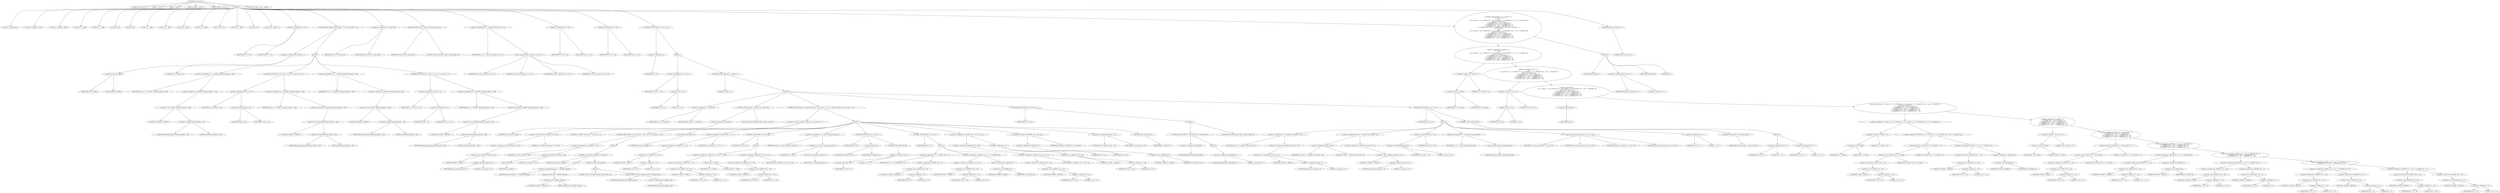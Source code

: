 digraph cache_insert {  
"1000116" [label = "(METHOD,cache_insert)" ]
"1000117" [label = "(PARAM,const char *a1)" ]
"1000118" [label = "(PARAM,__int64 a2)" ]
"1000119" [label = "(PARAM,__int64 a3)" ]
"1000120" [label = "(PARAM,unsigned __int64 a4)" ]
"1000121" [label = "(PARAM,unsigned __int16 a5)" ]
"1000122" [label = "(BLOCK,,)" ]
"1000123" [label = "(LOCAL,v7: unsigned int)" ]
"1000124" [label = "(LOCAL,v10: unsigned __int64)" ]
"1000125" [label = "(LOCAL,v11: unsigned __int64)" ]
"1000126" [label = "(LOCAL,v12: __int64)" ]
"1000127" [label = "(LOCAL,v13: __int64)" ]
"1000128" [label = "(LOCAL,v14: int)" ]
"1000129" [label = "(LOCAL,v15: int)" ]
"1000130" [label = "(LOCAL,v16: __int64)" ]
"1000131" [label = "(LOCAL,v17: __int64)" ]
"1000132" [label = "(LOCAL,v18: __int64)" ]
"1000133" [label = "(LOCAL,v19: __int64)" ]
"1000134" [label = "(LOCAL,v20: char *)" ]
"1000135" [label = "(LOCAL,v21: __int64)" ]
"1000136" [label = "(LOCAL,v23: int)" ]
"1000137" [label = "(LOCAL,v24: __int64 [ 2 ])" ]
"1000138" [label = "(<operator>.assignment,v7 = a5)" ]
"1000139" [label = "(IDENTIFIER,v7,v7 = a5)" ]
"1000140" [label = "(IDENTIFIER,a5,v7 = a5)" ]
"1000141" [label = "(CONTROL_STRUCTURE,if ( (a5 & 0x980) != 0 ),if ( (a5 & 0x980) != 0 ))" ]
"1000142" [label = "(<operator>.notEquals,(a5 & 0x980) != 0)" ]
"1000143" [label = "(<operator>.and,a5 & 0x980)" ]
"1000144" [label = "(IDENTIFIER,a5,a5 & 0x980)" ]
"1000145" [label = "(LITERAL,0x980,a5 & 0x980)" ]
"1000146" [label = "(LITERAL,0,(a5 & 0x980) != 0)" ]
"1000147" [label = "(BLOCK,,)" ]
"1000148" [label = "(<operator>.assignment,v10 = *(_QWORD *)(dnsmasq_daemon + 456))" ]
"1000149" [label = "(IDENTIFIER,v10,v10 = *(_QWORD *)(dnsmasq_daemon + 456))" ]
"1000150" [label = "(<operator>.indirection,*(_QWORD *)(dnsmasq_daemon + 456))" ]
"1000151" [label = "(<operator>.cast,(_QWORD *)(dnsmasq_daemon + 456))" ]
"1000152" [label = "(UNKNOWN,_QWORD *,_QWORD *)" ]
"1000153" [label = "(<operator>.addition,dnsmasq_daemon + 456)" ]
"1000154" [label = "(IDENTIFIER,dnsmasq_daemon,dnsmasq_daemon + 456)" ]
"1000155" [label = "(LITERAL,456,dnsmasq_daemon + 456)" ]
"1000156" [label = "(CONTROL_STRUCTURE,if ( v10 && a4 > v10 ),if ( v10 && a4 > v10 ))" ]
"1000157" [label = "(<operator>.logicalAnd,v10 && a4 > v10)" ]
"1000158" [label = "(IDENTIFIER,v10,v10 && a4 > v10)" ]
"1000159" [label = "(<operator>.greaterThan,a4 > v10)" ]
"1000160" [label = "(IDENTIFIER,a4,a4 > v10)" ]
"1000161" [label = "(IDENTIFIER,v10,a4 > v10)" ]
"1000162" [label = "(<operator>.assignment,a4 = *(_QWORD *)(dnsmasq_daemon + 456))" ]
"1000163" [label = "(IDENTIFIER,a4,a4 = *(_QWORD *)(dnsmasq_daemon + 456))" ]
"1000164" [label = "(<operator>.indirection,*(_QWORD *)(dnsmasq_daemon + 456))" ]
"1000165" [label = "(<operator>.cast,(_QWORD *)(dnsmasq_daemon + 456))" ]
"1000166" [label = "(UNKNOWN,_QWORD *,_QWORD *)" ]
"1000167" [label = "(<operator>.addition,dnsmasq_daemon + 456)" ]
"1000168" [label = "(IDENTIFIER,dnsmasq_daemon,dnsmasq_daemon + 456)" ]
"1000169" [label = "(LITERAL,456,dnsmasq_daemon + 456)" ]
"1000170" [label = "(<operator>.assignment,v11 = *(_QWORD *)(dnsmasq_daemon + 448))" ]
"1000171" [label = "(IDENTIFIER,v11,v11 = *(_QWORD *)(dnsmasq_daemon + 448))" ]
"1000172" [label = "(<operator>.indirection,*(_QWORD *)(dnsmasq_daemon + 448))" ]
"1000173" [label = "(<operator>.cast,(_QWORD *)(dnsmasq_daemon + 448))" ]
"1000174" [label = "(UNKNOWN,_QWORD *,_QWORD *)" ]
"1000175" [label = "(<operator>.addition,dnsmasq_daemon + 448)" ]
"1000176" [label = "(IDENTIFIER,dnsmasq_daemon,dnsmasq_daemon + 448)" ]
"1000177" [label = "(LITERAL,448,dnsmasq_daemon + 448)" ]
"1000178" [label = "(CONTROL_STRUCTURE,if ( v11 && a4 < v11 ),if ( v11 && a4 < v11 ))" ]
"1000179" [label = "(<operator>.logicalAnd,v11 && a4 < v11)" ]
"1000180" [label = "(IDENTIFIER,v11,v11 && a4 < v11)" ]
"1000181" [label = "(<operator>.lessThan,a4 < v11)" ]
"1000182" [label = "(IDENTIFIER,a4,a4 < v11)" ]
"1000183" [label = "(IDENTIFIER,v11,a4 < v11)" ]
"1000184" [label = "(<operator>.assignment,a4 = *(_QWORD *)(dnsmasq_daemon + 448))" ]
"1000185" [label = "(IDENTIFIER,a4,a4 = *(_QWORD *)(dnsmasq_daemon + 448))" ]
"1000186" [label = "(<operator>.indirection,*(_QWORD *)(dnsmasq_daemon + 448))" ]
"1000187" [label = "(<operator>.cast,(_QWORD *)(dnsmasq_daemon + 448))" ]
"1000188" [label = "(UNKNOWN,_QWORD *,_QWORD *)" ]
"1000189" [label = "(<operator>.addition,dnsmasq_daemon + 448)" ]
"1000190" [label = "(IDENTIFIER,dnsmasq_daemon,dnsmasq_daemon + 448)" ]
"1000191" [label = "(LITERAL,448,dnsmasq_daemon + 448)" ]
"1000192" [label = "(<operator>.assignment,v23 = insert_error)" ]
"1000193" [label = "(IDENTIFIER,v23,v23 = insert_error)" ]
"1000194" [label = "(IDENTIFIER,insert_error,v23 = insert_error)" ]
"1000195" [label = "(CONTROL_STRUCTURE,if ( insert_error ),if ( insert_error ))" ]
"1000196" [label = "(IDENTIFIER,insert_error,if ( insert_error ))" ]
"1000197" [label = "(CONTROL_STRUCTURE,goto LABEL_29;,goto LABEL_29;)" ]
"1000198" [label = "(<operator>.assignment,v12 = cache_scan_free(a1, a2, a3, v7))" ]
"1000199" [label = "(IDENTIFIER,v12,v12 = cache_scan_free(a1, a2, a3, v7))" ]
"1000200" [label = "(cache_scan_free,cache_scan_free(a1, a2, a3, v7))" ]
"1000201" [label = "(IDENTIFIER,a1,cache_scan_free(a1, a2, a3, v7))" ]
"1000202" [label = "(IDENTIFIER,a2,cache_scan_free(a1, a2, a3, v7))" ]
"1000203" [label = "(IDENTIFIER,a3,cache_scan_free(a1, a2, a3, v7))" ]
"1000204" [label = "(IDENTIFIER,v7,cache_scan_free(a1, a2, a3, v7))" ]
"1000205" [label = "(<operator>.assignment,v13 = v12)" ]
"1000206" [label = "(IDENTIFIER,v13,v13 = v12)" ]
"1000207" [label = "(IDENTIFIER,v12,v13 = v12)" ]
"1000208" [label = "(<operator>.assignment,v14 = v23)" ]
"1000209" [label = "(IDENTIFIER,v14,v14 = v23)" ]
"1000210" [label = "(IDENTIFIER,v23,v14 = v23)" ]
"1000211" [label = "(CONTROL_STRUCTURE,if ( !v12 ),if ( !v12 ))" ]
"1000212" [label = "(<operator>.logicalNot,!v12)" ]
"1000213" [label = "(IDENTIFIER,v12,!v12)" ]
"1000214" [label = "(BLOCK,,)" ]
"1000215" [label = "(<operator>.assignment,v15 = v7 & 4)" ]
"1000216" [label = "(IDENTIFIER,v15,v15 = v7 & 4)" ]
"1000217" [label = "(<operator>.and,v7 & 4)" ]
"1000218" [label = "(IDENTIFIER,v7,v7 & 4)" ]
"1000219" [label = "(LITERAL,4,v7 & 4)" ]
"1000220" [label = "(CONTROL_STRUCTURE,while ( 1 ),while ( 1 ))" ]
"1000221" [label = "(LITERAL,1,while ( 1 ))" ]
"1000222" [label = "(BLOCK,,)" ]
"1000223" [label = "(<operator>.assignment,v13 = cache_tail)" ]
"1000224" [label = "(IDENTIFIER,v13,v13 = cache_tail)" ]
"1000225" [label = "(IDENTIFIER,cache_tail,v13 = cache_tail)" ]
"1000226" [label = "(CONTROL_STRUCTURE,if ( !cache_tail ),if ( !cache_tail ))" ]
"1000227" [label = "(<operator>.logicalNot,!cache_tail)" ]
"1000228" [label = "(IDENTIFIER,cache_tail,!cache_tail)" ]
"1000229" [label = "(CONTROL_STRUCTURE,goto LABEL_28;,goto LABEL_28;)" ]
"1000230" [label = "(CONTROL_STRUCTURE,if ( (*(_WORD *)(cache_tail + 52) & 0xC) == 0 ),if ( (*(_WORD *)(cache_tail + 52) & 0xC) == 0 ))" ]
"1000231" [label = "(<operator>.equals,(*(_WORD *)(cache_tail + 52) & 0xC) == 0)" ]
"1000232" [label = "(<operator>.and,*(_WORD *)(cache_tail + 52) & 0xC)" ]
"1000233" [label = "(<operator>.indirection,*(_WORD *)(cache_tail + 52))" ]
"1000234" [label = "(<operator>.cast,(_WORD *)(cache_tail + 52))" ]
"1000235" [label = "(UNKNOWN,_WORD *,_WORD *)" ]
"1000236" [label = "(<operator>.addition,cache_tail + 52)" ]
"1000237" [label = "(IDENTIFIER,cache_tail,cache_tail + 52)" ]
"1000238" [label = "(LITERAL,52,cache_tail + 52)" ]
"1000239" [label = "(LITERAL,0xC,*(_WORD *)(cache_tail + 52) & 0xC)" ]
"1000240" [label = "(LITERAL,0,(*(_WORD *)(cache_tail + 52) & 0xC) == 0)" ]
"1000241" [label = "(BLOCK,,)" ]
"1000242" [label = "(CONTROL_STRUCTURE,if ( a1 && strlen(a1) > 0x31 ),if ( a1 && strlen(a1) > 0x31 ))" ]
"1000243" [label = "(<operator>.logicalAnd,a1 && strlen(a1) > 0x31)" ]
"1000244" [label = "(IDENTIFIER,a1,a1 && strlen(a1) > 0x31)" ]
"1000245" [label = "(<operator>.greaterThan,strlen(a1) > 0x31)" ]
"1000246" [label = "(strlen,strlen(a1))" ]
"1000247" [label = "(IDENTIFIER,a1,strlen(a1))" ]
"1000248" [label = "(LITERAL,0x31,strlen(a1) > 0x31)" ]
"1000249" [label = "(BLOCK,,)" ]
"1000250" [label = "(CONTROL_STRUCTURE,if ( big_free ),if ( big_free ))" ]
"1000251" [label = "(IDENTIFIER,big_free,if ( big_free ))" ]
"1000252" [label = "(BLOCK,,)" ]
"1000253" [label = "(<operator>.assignment,big_free = *(_QWORD *)big_free)" ]
"1000254" [label = "(IDENTIFIER,big_free,big_free = *(_QWORD *)big_free)" ]
"1000255" [label = "(<operator>.indirection,*(_QWORD *)big_free)" ]
"1000256" [label = "(<operator>.cast,(_QWORD *)big_free)" ]
"1000257" [label = "(UNKNOWN,_QWORD *,_QWORD *)" ]
"1000258" [label = "(IDENTIFIER,big_free,(_QWORD *)big_free)" ]
"1000259" [label = "(CONTROL_STRUCTURE,else,else)" ]
"1000260" [label = "(BLOCK,,)" ]
"1000261" [label = "(CONTROL_STRUCTURE,goto LABEL_28;,goto LABEL_28;)" ]
"1000262" [label = "(CONTROL_STRUCTURE,if ( bignames_left ),if ( bignames_left ))" ]
"1000263" [label = "(IDENTIFIER,bignames_left,if ( bignames_left ))" ]
"1000264" [label = "(<operator>.preDecrement,--bignames_left)" ]
"1000265" [label = "(IDENTIFIER,bignames_left,--bignames_left)" ]
"1000266" [label = "(cache_unlink,cache_unlink(v13))" ]
"1000267" [label = "(IDENTIFIER,v13,cache_unlink(v13))" ]
"1000268" [label = "(<operator>.assignment,*(_WORD *)(v13 + 52) = v7)" ]
"1000269" [label = "(<operator>.indirection,*(_WORD *)(v13 + 52))" ]
"1000270" [label = "(<operator>.cast,(_WORD *)(v13 + 52))" ]
"1000271" [label = "(UNKNOWN,_WORD *,_WORD *)" ]
"1000272" [label = "(<operator>.addition,v13 + 52)" ]
"1000273" [label = "(IDENTIFIER,v13,v13 + 52)" ]
"1000274" [label = "(LITERAL,52,v13 + 52)" ]
"1000275" [label = "(IDENTIFIER,v7,*(_WORD *)(v13 + 52) = v7)" ]
"1000276" [label = "(CONTROL_STRUCTURE,if ( v19 ),if ( v19 ))" ]
"1000277" [label = "(IDENTIFIER,v19,if ( v19 ))" ]
"1000278" [label = "(BLOCK,,)" ]
"1000279" [label = "(<operator>.assignment,*(_WORD *)(v13 + 52) = v7 | 0x200)" ]
"1000280" [label = "(<operator>.indirection,*(_WORD *)(v13 + 52))" ]
"1000281" [label = "(<operator>.cast,(_WORD *)(v13 + 52))" ]
"1000282" [label = "(UNKNOWN,_WORD *,_WORD *)" ]
"1000283" [label = "(<operator>.addition,v13 + 52)" ]
"1000284" [label = "(IDENTIFIER,v13,v13 + 52)" ]
"1000285" [label = "(LITERAL,52,v13 + 52)" ]
"1000286" [label = "(<operator>.or,v7 | 0x200)" ]
"1000287" [label = "(IDENTIFIER,v7,v7 | 0x200)" ]
"1000288" [label = "(LITERAL,0x200,v7 | 0x200)" ]
"1000289" [label = "(<operator>.assignment,*(_QWORD *)(v13 + 56) = v19)" ]
"1000290" [label = "(<operator>.indirection,*(_QWORD *)(v13 + 56))" ]
"1000291" [label = "(<operator>.cast,(_QWORD *)(v13 + 56))" ]
"1000292" [label = "(UNKNOWN,_QWORD *,_QWORD *)" ]
"1000293" [label = "(<operator>.addition,v13 + 56)" ]
"1000294" [label = "(IDENTIFIER,v13,v13 + 56)" ]
"1000295" [label = "(LITERAL,56,v13 + 56)" ]
"1000296" [label = "(IDENTIFIER,v19,*(_QWORD *)(v13 + 56) = v19)" ]
"1000297" [label = "(<operator>.assignment,v20 = (char *)cache_get_name(v13))" ]
"1000298" [label = "(IDENTIFIER,v20,v20 = (char *)cache_get_name(v13))" ]
"1000299" [label = "(<operator>.cast,(char *)cache_get_name(v13))" ]
"1000300" [label = "(UNKNOWN,char *,char *)" ]
"1000301" [label = "(cache_get_name,cache_get_name(v13))" ]
"1000302" [label = "(IDENTIFIER,v13,cache_get_name(v13))" ]
"1000303" [label = "(CONTROL_STRUCTURE,if ( a1 ),if ( a1 ))" ]
"1000304" [label = "(IDENTIFIER,a1,if ( a1 ))" ]
"1000305" [label = "(strcpy,strcpy(v20, a1))" ]
"1000306" [label = "(IDENTIFIER,v20,strcpy(v20, a1))" ]
"1000307" [label = "(IDENTIFIER,a1,strcpy(v20, a1))" ]
"1000308" [label = "(CONTROL_STRUCTURE,else,else)" ]
"1000309" [label = "(<operator>.assignment,*v20 = 0)" ]
"1000310" [label = "(<operator>.indirection,*v20)" ]
"1000311" [label = "(IDENTIFIER,v20,*v20 = 0)" ]
"1000312" [label = "(LITERAL,0,*v20 = 0)" ]
"1000313" [label = "(CONTROL_STRUCTURE,if ( a2 ),if ( a2 ))" ]
"1000314" [label = "(IDENTIFIER,a2,if ( a2 ))" ]
"1000315" [label = "(BLOCK,,)" ]
"1000316" [label = "(<operator>.assignment,v21 = *(_QWORD *)(a2 + 8))" ]
"1000317" [label = "(IDENTIFIER,v21,v21 = *(_QWORD *)(a2 + 8))" ]
"1000318" [label = "(<operator>.indirection,*(_QWORD *)(a2 + 8))" ]
"1000319" [label = "(<operator>.cast,(_QWORD *)(a2 + 8))" ]
"1000320" [label = "(UNKNOWN,_QWORD *,_QWORD *)" ]
"1000321" [label = "(<operator>.addition,a2 + 8)" ]
"1000322" [label = "(IDENTIFIER,a2,a2 + 8)" ]
"1000323" [label = "(LITERAL,8,a2 + 8)" ]
"1000324" [label = "(<operator>.assignment,*(_QWORD *)(v13 + 24) = *(_QWORD *)a2)" ]
"1000325" [label = "(<operator>.indirection,*(_QWORD *)(v13 + 24))" ]
"1000326" [label = "(<operator>.cast,(_QWORD *)(v13 + 24))" ]
"1000327" [label = "(UNKNOWN,_QWORD *,_QWORD *)" ]
"1000328" [label = "(<operator>.addition,v13 + 24)" ]
"1000329" [label = "(IDENTIFIER,v13,v13 + 24)" ]
"1000330" [label = "(LITERAL,24,v13 + 24)" ]
"1000331" [label = "(<operator>.indirection,*(_QWORD *)a2)" ]
"1000332" [label = "(<operator>.cast,(_QWORD *)a2)" ]
"1000333" [label = "(UNKNOWN,_QWORD *,_QWORD *)" ]
"1000334" [label = "(IDENTIFIER,a2,(_QWORD *)a2)" ]
"1000335" [label = "(<operator>.assignment,*(_QWORD *)(v13 + 32) = v21)" ]
"1000336" [label = "(<operator>.indirection,*(_QWORD *)(v13 + 32))" ]
"1000337" [label = "(<operator>.cast,(_QWORD *)(v13 + 32))" ]
"1000338" [label = "(UNKNOWN,_QWORD *,_QWORD *)" ]
"1000339" [label = "(<operator>.addition,v13 + 32)" ]
"1000340" [label = "(IDENTIFIER,v13,v13 + 32)" ]
"1000341" [label = "(LITERAL,32,v13 + 32)" ]
"1000342" [label = "(IDENTIFIER,v21,*(_QWORD *)(v13 + 32) = v21)" ]
"1000343" [label = "(<operator>.assignment,*(_QWORD *)(v13 + 40) = a4 + a3)" ]
"1000344" [label = "(<operator>.indirection,*(_QWORD *)(v13 + 40))" ]
"1000345" [label = "(<operator>.cast,(_QWORD *)(v13 + 40))" ]
"1000346" [label = "(UNKNOWN,_QWORD *,_QWORD *)" ]
"1000347" [label = "(<operator>.addition,v13 + 40)" ]
"1000348" [label = "(IDENTIFIER,v13,v13 + 40)" ]
"1000349" [label = "(LITERAL,40,v13 + 40)" ]
"1000350" [label = "(<operator>.addition,a4 + a3)" ]
"1000351" [label = "(IDENTIFIER,a4,a4 + a3)" ]
"1000352" [label = "(IDENTIFIER,a3,a4 + a3)" ]
"1000353" [label = "(<operator>.assignment,*(_QWORD *)v13 = new_chain)" ]
"1000354" [label = "(<operator>.indirection,*(_QWORD *)v13)" ]
"1000355" [label = "(<operator>.cast,(_QWORD *)v13)" ]
"1000356" [label = "(UNKNOWN,_QWORD *,_QWORD *)" ]
"1000357" [label = "(IDENTIFIER,v13,(_QWORD *)v13)" ]
"1000358" [label = "(IDENTIFIER,new_chain,*(_QWORD *)v13 = new_chain)" ]
"1000359" [label = "(<operator>.assignment,new_chain = v13)" ]
"1000360" [label = "(IDENTIFIER,new_chain,new_chain = v13)" ]
"1000361" [label = "(IDENTIFIER,v13,new_chain = v13)" ]
"1000362" [label = "(RETURN,return v13;,return v13;)" ]
"1000363" [label = "(IDENTIFIER,v13,return v13;)" ]
"1000364" [label = "(CONTROL_STRUCTURE,if ( v14 ),if ( v14 ))" ]
"1000365" [label = "(IDENTIFIER,v14,if ( v14 ))" ]
"1000366" [label = "(BLOCK,,)" ]
"1000367" [label = "(CONTROL_STRUCTURE,if ( !warned_9838 ),if ( !warned_9838 ))" ]
"1000368" [label = "(<operator>.logicalNot,!warned_9838)" ]
"1000369" [label = "(IDENTIFIER,warned_9838,!warned_9838)" ]
"1000370" [label = "(BLOCK,,)" ]
"1000371" [label = "(<operator>.assignment,warned_9838 = 1)" ]
"1000372" [label = "(IDENTIFIER,warned_9838,warned_9838 = 1)" ]
"1000373" [label = "(LITERAL,1,warned_9838 = 1)" ]
"1000374" [label = "(CONTROL_STRUCTURE,goto LABEL_28;,goto LABEL_28;)" ]
"1000375" [label = "(CONTROL_STRUCTURE,if ( v15 ),if ( v15 ))" ]
"1000376" [label = "(IDENTIFIER,v15,if ( v15 ))" ]
"1000377" [label = "(BLOCK,,)" ]
"1000378" [label = "(<operator>.assignment,v16 = *(_QWORD *)(cache_tail + 32))" ]
"1000379" [label = "(IDENTIFIER,v16,v16 = *(_QWORD *)(cache_tail + 32))" ]
"1000380" [label = "(<operator>.indirection,*(_QWORD *)(cache_tail + 32))" ]
"1000381" [label = "(<operator>.cast,(_QWORD *)(cache_tail + 32))" ]
"1000382" [label = "(UNKNOWN,_QWORD *,_QWORD *)" ]
"1000383" [label = "(<operator>.addition,cache_tail + 32)" ]
"1000384" [label = "(IDENTIFIER,cache_tail,cache_tail + 32)" ]
"1000385" [label = "(LITERAL,32,cache_tail + 32)" ]
"1000386" [label = "(<operator>.assignment,v24[0] = *(_QWORD *)(cache_tail + 24))" ]
"1000387" [label = "(<operator>.indirectIndexAccess,v24[0])" ]
"1000388" [label = "(IDENTIFIER,v24,v24[0] = *(_QWORD *)(cache_tail + 24))" ]
"1000389" [label = "(LITERAL,0,v24[0] = *(_QWORD *)(cache_tail + 24))" ]
"1000390" [label = "(<operator>.indirection,*(_QWORD *)(cache_tail + 24))" ]
"1000391" [label = "(<operator>.cast,(_QWORD *)(cache_tail + 24))" ]
"1000392" [label = "(UNKNOWN,_QWORD *,_QWORD *)" ]
"1000393" [label = "(<operator>.addition,cache_tail + 24)" ]
"1000394" [label = "(IDENTIFIER,cache_tail,cache_tail + 24)" ]
"1000395" [label = "(LITERAL,24,cache_tail + 24)" ]
"1000396" [label = "(<operator>.assignment,v24[1] = v16)" ]
"1000397" [label = "(<operator>.indirectIndexAccess,v24[1])" ]
"1000398" [label = "(IDENTIFIER,v24,v24[1] = v16)" ]
"1000399" [label = "(LITERAL,1,v24[1] = v16)" ]
"1000400" [label = "(IDENTIFIER,v16,v24[1] = v16)" ]
"1000401" [label = "(<operator>.assignment,v17 = cache_get_name(cache_tail))" ]
"1000402" [label = "(IDENTIFIER,v17,v17 = cache_get_name(cache_tail))" ]
"1000403" [label = "(cache_get_name,cache_get_name(cache_tail))" ]
"1000404" [label = "(IDENTIFIER,cache_tail,cache_get_name(cache_tail))" ]
"1000405" [label = "(cache_scan_free,cache_scan_free(v17, v24, a3, v18))" ]
"1000406" [label = "(IDENTIFIER,v17,cache_scan_free(v17, v24, a3, v18))" ]
"1000407" [label = "(IDENTIFIER,v24,cache_scan_free(v17, v24, a3, v18))" ]
"1000408" [label = "(IDENTIFIER,a3,cache_scan_free(v17, v24, a3, v18))" ]
"1000409" [label = "(IDENTIFIER,v18,cache_scan_free(v17, v24, a3, v18))" ]
"1000410" [label = "(<operator>.assignment,v14 = 1)" ]
"1000411" [label = "(IDENTIFIER,v14,v14 = 1)" ]
"1000412" [label = "(LITERAL,1,v14 = 1)" ]
"1000413" [label = "(<operator>.preIncrement,++cache_live_freed)" ]
"1000414" [label = "(IDENTIFIER,cache_live_freed,++cache_live_freed)" ]
"1000415" [label = "(CONTROL_STRUCTURE,else,else)" ]
"1000416" [label = "(BLOCK,,)" ]
"1000417" [label = "(<operator>.assignment,v14 = 0)" ]
"1000418" [label = "(IDENTIFIER,v14,v14 = 0)" ]
"1000419" [label = "(LITERAL,0,v14 = 0)" ]
"1000420" [label = "(<operator>.assignment,v15 = 1)" ]
"1000421" [label = "(IDENTIFIER,v15,v15 = 1)" ]
"1000422" [label = "(LITERAL,1,v15 = 1)" ]
"1000423" [label = "(CONTROL_STRUCTURE,if ( (v7 & 0x180) == 0\n    || (v7 & 8) == 0\n    || !a2\n    || ((v7 & 0x80) == 0 || (*(_WORD *)(v12 + 52) & 0x80) == 0 || *(_DWORD *)(v12 + 24) != *(_DWORD *)a2)\n    && ((v7 & 0x100) == 0\n     || (*(_WORD *)(v12 + 52) & 0x100) == 0\n     || *(_DWORD *)(v12 + 24) != *(_DWORD *)a2\n     || *(_DWORD *)(v12 + 28) != *(_DWORD *)(a2 + 4)\n     || *(_DWORD *)(v12 + 32) != *(_DWORD *)(a2 + 8)\n     || *(_DWORD *)(v12 + 36) != *(_DWORD *)(a2 + 12)) ),if ( (v7 & 0x180) == 0\n    || (v7 & 8) == 0\n    || !a2\n    || ((v7 & 0x80) == 0 || (*(_WORD *)(v12 + 52) & 0x80) == 0 || *(_DWORD *)(v12 + 24) != *(_DWORD *)a2)\n    && ((v7 & 0x100) == 0\n     || (*(_WORD *)(v12 + 52) & 0x100) == 0\n     || *(_DWORD *)(v12 + 24) != *(_DWORD *)a2\n     || *(_DWORD *)(v12 + 28) != *(_DWORD *)(a2 + 4)\n     || *(_DWORD *)(v12 + 32) != *(_DWORD *)(a2 + 8)\n     || *(_DWORD *)(v12 + 36) != *(_DWORD *)(a2 + 12)) ))" ]
"1000424" [label = "(<operator>.logicalOr,(v7 & 0x180) == 0\n    || (v7 & 8) == 0\n    || !a2\n    || ((v7 & 0x80) == 0 || (*(_WORD *)(v12 + 52) & 0x80) == 0 || *(_DWORD *)(v12 + 24) != *(_DWORD *)a2)\n    && ((v7 & 0x100) == 0\n     || (*(_WORD *)(v12 + 52) & 0x100) == 0\n     || *(_DWORD *)(v12 + 24) != *(_DWORD *)a2\n     || *(_DWORD *)(v12 + 28) != *(_DWORD *)(a2 + 4)\n     || *(_DWORD *)(v12 + 32) != *(_DWORD *)(a2 + 8)\n     || *(_DWORD *)(v12 + 36) != *(_DWORD *)(a2 + 12)))" ]
"1000425" [label = "(<operator>.equals,(v7 & 0x180) == 0)" ]
"1000426" [label = "(<operator>.and,v7 & 0x180)" ]
"1000427" [label = "(IDENTIFIER,v7,v7 & 0x180)" ]
"1000428" [label = "(LITERAL,0x180,v7 & 0x180)" ]
"1000429" [label = "(LITERAL,0,(v7 & 0x180) == 0)" ]
"1000430" [label = "(<operator>.logicalOr,(v7 & 8) == 0\n    || !a2\n    || ((v7 & 0x80) == 0 || (*(_WORD *)(v12 + 52) & 0x80) == 0 || *(_DWORD *)(v12 + 24) != *(_DWORD *)a2)\n    && ((v7 & 0x100) == 0\n     || (*(_WORD *)(v12 + 52) & 0x100) == 0\n     || *(_DWORD *)(v12 + 24) != *(_DWORD *)a2\n     || *(_DWORD *)(v12 + 28) != *(_DWORD *)(a2 + 4)\n     || *(_DWORD *)(v12 + 32) != *(_DWORD *)(a2 + 8)\n     || *(_DWORD *)(v12 + 36) != *(_DWORD *)(a2 + 12)))" ]
"1000431" [label = "(<operator>.equals,(v7 & 8) == 0)" ]
"1000432" [label = "(<operator>.and,v7 & 8)" ]
"1000433" [label = "(IDENTIFIER,v7,v7 & 8)" ]
"1000434" [label = "(LITERAL,8,v7 & 8)" ]
"1000435" [label = "(LITERAL,0,(v7 & 8) == 0)" ]
"1000436" [label = "(<operator>.logicalOr,!a2\n    || ((v7 & 0x80) == 0 || (*(_WORD *)(v12 + 52) & 0x80) == 0 || *(_DWORD *)(v12 + 24) != *(_DWORD *)a2)\n    && ((v7 & 0x100) == 0\n     || (*(_WORD *)(v12 + 52) & 0x100) == 0\n     || *(_DWORD *)(v12 + 24) != *(_DWORD *)a2\n     || *(_DWORD *)(v12 + 28) != *(_DWORD *)(a2 + 4)\n     || *(_DWORD *)(v12 + 32) != *(_DWORD *)(a2 + 8)\n     || *(_DWORD *)(v12 + 36) != *(_DWORD *)(a2 + 12)))" ]
"1000437" [label = "(<operator>.logicalNot,!a2)" ]
"1000438" [label = "(IDENTIFIER,a2,!a2)" ]
"1000439" [label = "(<operator>.logicalAnd,((v7 & 0x80) == 0 || (*(_WORD *)(v12 + 52) & 0x80) == 0 || *(_DWORD *)(v12 + 24) != *(_DWORD *)a2)\n    && ((v7 & 0x100) == 0\n     || (*(_WORD *)(v12 + 52) & 0x100) == 0\n     || *(_DWORD *)(v12 + 24) != *(_DWORD *)a2\n     || *(_DWORD *)(v12 + 28) != *(_DWORD *)(a2 + 4)\n     || *(_DWORD *)(v12 + 32) != *(_DWORD *)(a2 + 8)\n     || *(_DWORD *)(v12 + 36) != *(_DWORD *)(a2 + 12)))" ]
"1000440" [label = "(<operator>.logicalOr,(v7 & 0x80) == 0 || (*(_WORD *)(v12 + 52) & 0x80) == 0 || *(_DWORD *)(v12 + 24) != *(_DWORD *)a2)" ]
"1000441" [label = "(<operator>.equals,(v7 & 0x80) == 0)" ]
"1000442" [label = "(<operator>.and,v7 & 0x80)" ]
"1000443" [label = "(IDENTIFIER,v7,v7 & 0x80)" ]
"1000444" [label = "(LITERAL,0x80,v7 & 0x80)" ]
"1000445" [label = "(LITERAL,0,(v7 & 0x80) == 0)" ]
"1000446" [label = "(<operator>.logicalOr,(*(_WORD *)(v12 + 52) & 0x80) == 0 || *(_DWORD *)(v12 + 24) != *(_DWORD *)a2)" ]
"1000447" [label = "(<operator>.equals,(*(_WORD *)(v12 + 52) & 0x80) == 0)" ]
"1000448" [label = "(<operator>.and,*(_WORD *)(v12 + 52) & 0x80)" ]
"1000449" [label = "(<operator>.indirection,*(_WORD *)(v12 + 52))" ]
"1000450" [label = "(<operator>.cast,(_WORD *)(v12 + 52))" ]
"1000451" [label = "(UNKNOWN,_WORD *,_WORD *)" ]
"1000452" [label = "(<operator>.addition,v12 + 52)" ]
"1000453" [label = "(IDENTIFIER,v12,v12 + 52)" ]
"1000454" [label = "(LITERAL,52,v12 + 52)" ]
"1000455" [label = "(LITERAL,0x80,*(_WORD *)(v12 + 52) & 0x80)" ]
"1000456" [label = "(LITERAL,0,(*(_WORD *)(v12 + 52) & 0x80) == 0)" ]
"1000457" [label = "(<operator>.notEquals,*(_DWORD *)(v12 + 24) != *(_DWORD *)a2)" ]
"1000458" [label = "(<operator>.indirection,*(_DWORD *)(v12 + 24))" ]
"1000459" [label = "(<operator>.cast,(_DWORD *)(v12 + 24))" ]
"1000460" [label = "(UNKNOWN,_DWORD *,_DWORD *)" ]
"1000461" [label = "(<operator>.addition,v12 + 24)" ]
"1000462" [label = "(IDENTIFIER,v12,v12 + 24)" ]
"1000463" [label = "(LITERAL,24,v12 + 24)" ]
"1000464" [label = "(<operator>.indirection,*(_DWORD *)a2)" ]
"1000465" [label = "(<operator>.cast,(_DWORD *)a2)" ]
"1000466" [label = "(UNKNOWN,_DWORD *,_DWORD *)" ]
"1000467" [label = "(IDENTIFIER,a2,(_DWORD *)a2)" ]
"1000468" [label = "(<operator>.logicalOr,(v7 & 0x100) == 0\n     || (*(_WORD *)(v12 + 52) & 0x100) == 0\n     || *(_DWORD *)(v12 + 24) != *(_DWORD *)a2\n     || *(_DWORD *)(v12 + 28) != *(_DWORD *)(a2 + 4)\n     || *(_DWORD *)(v12 + 32) != *(_DWORD *)(a2 + 8)\n     || *(_DWORD *)(v12 + 36) != *(_DWORD *)(a2 + 12))" ]
"1000469" [label = "(<operator>.equals,(v7 & 0x100) == 0)" ]
"1000470" [label = "(<operator>.and,v7 & 0x100)" ]
"1000471" [label = "(IDENTIFIER,v7,v7 & 0x100)" ]
"1000472" [label = "(LITERAL,0x100,v7 & 0x100)" ]
"1000473" [label = "(LITERAL,0,(v7 & 0x100) == 0)" ]
"1000474" [label = "(<operator>.logicalOr,(*(_WORD *)(v12 + 52) & 0x100) == 0\n     || *(_DWORD *)(v12 + 24) != *(_DWORD *)a2\n     || *(_DWORD *)(v12 + 28) != *(_DWORD *)(a2 + 4)\n     || *(_DWORD *)(v12 + 32) != *(_DWORD *)(a2 + 8)\n     || *(_DWORD *)(v12 + 36) != *(_DWORD *)(a2 + 12))" ]
"1000475" [label = "(<operator>.equals,(*(_WORD *)(v12 + 52) & 0x100) == 0)" ]
"1000476" [label = "(<operator>.and,*(_WORD *)(v12 + 52) & 0x100)" ]
"1000477" [label = "(<operator>.indirection,*(_WORD *)(v12 + 52))" ]
"1000478" [label = "(<operator>.cast,(_WORD *)(v12 + 52))" ]
"1000479" [label = "(UNKNOWN,_WORD *,_WORD *)" ]
"1000480" [label = "(<operator>.addition,v12 + 52)" ]
"1000481" [label = "(IDENTIFIER,v12,v12 + 52)" ]
"1000482" [label = "(LITERAL,52,v12 + 52)" ]
"1000483" [label = "(LITERAL,0x100,*(_WORD *)(v12 + 52) & 0x100)" ]
"1000484" [label = "(LITERAL,0,(*(_WORD *)(v12 + 52) & 0x100) == 0)" ]
"1000485" [label = "(<operator>.logicalOr,*(_DWORD *)(v12 + 24) != *(_DWORD *)a2\n     || *(_DWORD *)(v12 + 28) != *(_DWORD *)(a2 + 4)\n     || *(_DWORD *)(v12 + 32) != *(_DWORD *)(a2 + 8)\n     || *(_DWORD *)(v12 + 36) != *(_DWORD *)(a2 + 12))" ]
"1000486" [label = "(<operator>.notEquals,*(_DWORD *)(v12 + 24) != *(_DWORD *)a2)" ]
"1000487" [label = "(<operator>.indirection,*(_DWORD *)(v12 + 24))" ]
"1000488" [label = "(<operator>.cast,(_DWORD *)(v12 + 24))" ]
"1000489" [label = "(UNKNOWN,_DWORD *,_DWORD *)" ]
"1000490" [label = "(<operator>.addition,v12 + 24)" ]
"1000491" [label = "(IDENTIFIER,v12,v12 + 24)" ]
"1000492" [label = "(LITERAL,24,v12 + 24)" ]
"1000493" [label = "(<operator>.indirection,*(_DWORD *)a2)" ]
"1000494" [label = "(<operator>.cast,(_DWORD *)a2)" ]
"1000495" [label = "(UNKNOWN,_DWORD *,_DWORD *)" ]
"1000496" [label = "(IDENTIFIER,a2,(_DWORD *)a2)" ]
"1000497" [label = "(<operator>.logicalOr,*(_DWORD *)(v12 + 28) != *(_DWORD *)(a2 + 4)\n     || *(_DWORD *)(v12 + 32) != *(_DWORD *)(a2 + 8)\n     || *(_DWORD *)(v12 + 36) != *(_DWORD *)(a2 + 12))" ]
"1000498" [label = "(<operator>.notEquals,*(_DWORD *)(v12 + 28) != *(_DWORD *)(a2 + 4))" ]
"1000499" [label = "(<operator>.indirection,*(_DWORD *)(v12 + 28))" ]
"1000500" [label = "(<operator>.cast,(_DWORD *)(v12 + 28))" ]
"1000501" [label = "(UNKNOWN,_DWORD *,_DWORD *)" ]
"1000502" [label = "(<operator>.addition,v12 + 28)" ]
"1000503" [label = "(IDENTIFIER,v12,v12 + 28)" ]
"1000504" [label = "(LITERAL,28,v12 + 28)" ]
"1000505" [label = "(<operator>.indirection,*(_DWORD *)(a2 + 4))" ]
"1000506" [label = "(<operator>.cast,(_DWORD *)(a2 + 4))" ]
"1000507" [label = "(UNKNOWN,_DWORD *,_DWORD *)" ]
"1000508" [label = "(<operator>.addition,a2 + 4)" ]
"1000509" [label = "(IDENTIFIER,a2,a2 + 4)" ]
"1000510" [label = "(LITERAL,4,a2 + 4)" ]
"1000511" [label = "(<operator>.logicalOr,*(_DWORD *)(v12 + 32) != *(_DWORD *)(a2 + 8)\n     || *(_DWORD *)(v12 + 36) != *(_DWORD *)(a2 + 12))" ]
"1000512" [label = "(<operator>.notEquals,*(_DWORD *)(v12 + 32) != *(_DWORD *)(a2 + 8))" ]
"1000513" [label = "(<operator>.indirection,*(_DWORD *)(v12 + 32))" ]
"1000514" [label = "(<operator>.cast,(_DWORD *)(v12 + 32))" ]
"1000515" [label = "(UNKNOWN,_DWORD *,_DWORD *)" ]
"1000516" [label = "(<operator>.addition,v12 + 32)" ]
"1000517" [label = "(IDENTIFIER,v12,v12 + 32)" ]
"1000518" [label = "(LITERAL,32,v12 + 32)" ]
"1000519" [label = "(<operator>.indirection,*(_DWORD *)(a2 + 8))" ]
"1000520" [label = "(<operator>.cast,(_DWORD *)(a2 + 8))" ]
"1000521" [label = "(UNKNOWN,_DWORD *,_DWORD *)" ]
"1000522" [label = "(<operator>.addition,a2 + 8)" ]
"1000523" [label = "(IDENTIFIER,a2,a2 + 8)" ]
"1000524" [label = "(LITERAL,8,a2 + 8)" ]
"1000525" [label = "(<operator>.notEquals,*(_DWORD *)(v12 + 36) != *(_DWORD *)(a2 + 12))" ]
"1000526" [label = "(<operator>.indirection,*(_DWORD *)(v12 + 36))" ]
"1000527" [label = "(<operator>.cast,(_DWORD *)(v12 + 36))" ]
"1000528" [label = "(UNKNOWN,_DWORD *,_DWORD *)" ]
"1000529" [label = "(<operator>.addition,v12 + 36)" ]
"1000530" [label = "(IDENTIFIER,v12,v12 + 36)" ]
"1000531" [label = "(LITERAL,36,v12 + 36)" ]
"1000532" [label = "(<operator>.indirection,*(_DWORD *)(a2 + 12))" ]
"1000533" [label = "(<operator>.cast,(_DWORD *)(a2 + 12))" ]
"1000534" [label = "(UNKNOWN,_DWORD *,_DWORD *)" ]
"1000535" [label = "(<operator>.addition,a2 + 12)" ]
"1000536" [label = "(IDENTIFIER,a2,a2 + 12)" ]
"1000537" [label = "(LITERAL,12,a2 + 12)" ]
"1000538" [label = "(BLOCK,,)" ]
"1000539" [label = "(JUMP_TARGET,LABEL_28)" ]
"1000540" [label = "(<operator>.assignment,insert_error = 1)" ]
"1000541" [label = "(IDENTIFIER,insert_error,insert_error = 1)" ]
"1000542" [label = "(LITERAL,1,insert_error = 1)" ]
"1000543" [label = "(JUMP_TARGET,LABEL_29)" ]
"1000544" [label = "(IDENTIFIER,L,)" ]
"1000545" [label = "(RETURN,return v13;,return v13;)" ]
"1000546" [label = "(IDENTIFIER,v13,return v13;)" ]
"1000547" [label = "(METHOD_RETURN,__int64 __fastcall)" ]
  "1000116" -> "1000117" 
  "1000116" -> "1000118" 
  "1000116" -> "1000119" 
  "1000116" -> "1000120" 
  "1000116" -> "1000121" 
  "1000116" -> "1000122" 
  "1000116" -> "1000547" 
  "1000122" -> "1000123" 
  "1000122" -> "1000124" 
  "1000122" -> "1000125" 
  "1000122" -> "1000126" 
  "1000122" -> "1000127" 
  "1000122" -> "1000128" 
  "1000122" -> "1000129" 
  "1000122" -> "1000130" 
  "1000122" -> "1000131" 
  "1000122" -> "1000132" 
  "1000122" -> "1000133" 
  "1000122" -> "1000134" 
  "1000122" -> "1000135" 
  "1000122" -> "1000136" 
  "1000122" -> "1000137" 
  "1000122" -> "1000138" 
  "1000122" -> "1000141" 
  "1000122" -> "1000192" 
  "1000122" -> "1000195" 
  "1000122" -> "1000198" 
  "1000122" -> "1000205" 
  "1000122" -> "1000208" 
  "1000122" -> "1000211" 
  "1000122" -> "1000423" 
  "1000122" -> "1000545" 
  "1000138" -> "1000139" 
  "1000138" -> "1000140" 
  "1000141" -> "1000142" 
  "1000141" -> "1000147" 
  "1000142" -> "1000143" 
  "1000142" -> "1000146" 
  "1000143" -> "1000144" 
  "1000143" -> "1000145" 
  "1000147" -> "1000148" 
  "1000147" -> "1000156" 
  "1000147" -> "1000170" 
  "1000147" -> "1000178" 
  "1000148" -> "1000149" 
  "1000148" -> "1000150" 
  "1000150" -> "1000151" 
  "1000151" -> "1000152" 
  "1000151" -> "1000153" 
  "1000153" -> "1000154" 
  "1000153" -> "1000155" 
  "1000156" -> "1000157" 
  "1000156" -> "1000162" 
  "1000157" -> "1000158" 
  "1000157" -> "1000159" 
  "1000159" -> "1000160" 
  "1000159" -> "1000161" 
  "1000162" -> "1000163" 
  "1000162" -> "1000164" 
  "1000164" -> "1000165" 
  "1000165" -> "1000166" 
  "1000165" -> "1000167" 
  "1000167" -> "1000168" 
  "1000167" -> "1000169" 
  "1000170" -> "1000171" 
  "1000170" -> "1000172" 
  "1000172" -> "1000173" 
  "1000173" -> "1000174" 
  "1000173" -> "1000175" 
  "1000175" -> "1000176" 
  "1000175" -> "1000177" 
  "1000178" -> "1000179" 
  "1000178" -> "1000184" 
  "1000179" -> "1000180" 
  "1000179" -> "1000181" 
  "1000181" -> "1000182" 
  "1000181" -> "1000183" 
  "1000184" -> "1000185" 
  "1000184" -> "1000186" 
  "1000186" -> "1000187" 
  "1000187" -> "1000188" 
  "1000187" -> "1000189" 
  "1000189" -> "1000190" 
  "1000189" -> "1000191" 
  "1000192" -> "1000193" 
  "1000192" -> "1000194" 
  "1000195" -> "1000196" 
  "1000195" -> "1000197" 
  "1000198" -> "1000199" 
  "1000198" -> "1000200" 
  "1000200" -> "1000201" 
  "1000200" -> "1000202" 
  "1000200" -> "1000203" 
  "1000200" -> "1000204" 
  "1000205" -> "1000206" 
  "1000205" -> "1000207" 
  "1000208" -> "1000209" 
  "1000208" -> "1000210" 
  "1000211" -> "1000212" 
  "1000211" -> "1000214" 
  "1000212" -> "1000213" 
  "1000214" -> "1000215" 
  "1000214" -> "1000220" 
  "1000215" -> "1000216" 
  "1000215" -> "1000217" 
  "1000217" -> "1000218" 
  "1000217" -> "1000219" 
  "1000220" -> "1000221" 
  "1000220" -> "1000222" 
  "1000222" -> "1000223" 
  "1000222" -> "1000226" 
  "1000222" -> "1000230" 
  "1000222" -> "1000364" 
  "1000222" -> "1000375" 
  "1000223" -> "1000224" 
  "1000223" -> "1000225" 
  "1000226" -> "1000227" 
  "1000226" -> "1000229" 
  "1000227" -> "1000228" 
  "1000230" -> "1000231" 
  "1000230" -> "1000241" 
  "1000231" -> "1000232" 
  "1000231" -> "1000240" 
  "1000232" -> "1000233" 
  "1000232" -> "1000239" 
  "1000233" -> "1000234" 
  "1000234" -> "1000235" 
  "1000234" -> "1000236" 
  "1000236" -> "1000237" 
  "1000236" -> "1000238" 
  "1000241" -> "1000242" 
  "1000241" -> "1000266" 
  "1000241" -> "1000268" 
  "1000241" -> "1000276" 
  "1000241" -> "1000297" 
  "1000241" -> "1000303" 
  "1000241" -> "1000313" 
  "1000241" -> "1000343" 
  "1000241" -> "1000353" 
  "1000241" -> "1000359" 
  "1000241" -> "1000362" 
  "1000242" -> "1000243" 
  "1000242" -> "1000249" 
  "1000243" -> "1000244" 
  "1000243" -> "1000245" 
  "1000245" -> "1000246" 
  "1000245" -> "1000248" 
  "1000246" -> "1000247" 
  "1000249" -> "1000250" 
  "1000250" -> "1000251" 
  "1000250" -> "1000252" 
  "1000250" -> "1000259" 
  "1000252" -> "1000253" 
  "1000253" -> "1000254" 
  "1000253" -> "1000255" 
  "1000255" -> "1000256" 
  "1000256" -> "1000257" 
  "1000256" -> "1000258" 
  "1000259" -> "1000260" 
  "1000260" -> "1000261" 
  "1000260" -> "1000262" 
  "1000262" -> "1000263" 
  "1000262" -> "1000264" 
  "1000264" -> "1000265" 
  "1000266" -> "1000267" 
  "1000268" -> "1000269" 
  "1000268" -> "1000275" 
  "1000269" -> "1000270" 
  "1000270" -> "1000271" 
  "1000270" -> "1000272" 
  "1000272" -> "1000273" 
  "1000272" -> "1000274" 
  "1000276" -> "1000277" 
  "1000276" -> "1000278" 
  "1000278" -> "1000279" 
  "1000278" -> "1000289" 
  "1000279" -> "1000280" 
  "1000279" -> "1000286" 
  "1000280" -> "1000281" 
  "1000281" -> "1000282" 
  "1000281" -> "1000283" 
  "1000283" -> "1000284" 
  "1000283" -> "1000285" 
  "1000286" -> "1000287" 
  "1000286" -> "1000288" 
  "1000289" -> "1000290" 
  "1000289" -> "1000296" 
  "1000290" -> "1000291" 
  "1000291" -> "1000292" 
  "1000291" -> "1000293" 
  "1000293" -> "1000294" 
  "1000293" -> "1000295" 
  "1000297" -> "1000298" 
  "1000297" -> "1000299" 
  "1000299" -> "1000300" 
  "1000299" -> "1000301" 
  "1000301" -> "1000302" 
  "1000303" -> "1000304" 
  "1000303" -> "1000305" 
  "1000303" -> "1000308" 
  "1000305" -> "1000306" 
  "1000305" -> "1000307" 
  "1000308" -> "1000309" 
  "1000309" -> "1000310" 
  "1000309" -> "1000312" 
  "1000310" -> "1000311" 
  "1000313" -> "1000314" 
  "1000313" -> "1000315" 
  "1000315" -> "1000316" 
  "1000315" -> "1000324" 
  "1000315" -> "1000335" 
  "1000316" -> "1000317" 
  "1000316" -> "1000318" 
  "1000318" -> "1000319" 
  "1000319" -> "1000320" 
  "1000319" -> "1000321" 
  "1000321" -> "1000322" 
  "1000321" -> "1000323" 
  "1000324" -> "1000325" 
  "1000324" -> "1000331" 
  "1000325" -> "1000326" 
  "1000326" -> "1000327" 
  "1000326" -> "1000328" 
  "1000328" -> "1000329" 
  "1000328" -> "1000330" 
  "1000331" -> "1000332" 
  "1000332" -> "1000333" 
  "1000332" -> "1000334" 
  "1000335" -> "1000336" 
  "1000335" -> "1000342" 
  "1000336" -> "1000337" 
  "1000337" -> "1000338" 
  "1000337" -> "1000339" 
  "1000339" -> "1000340" 
  "1000339" -> "1000341" 
  "1000343" -> "1000344" 
  "1000343" -> "1000350" 
  "1000344" -> "1000345" 
  "1000345" -> "1000346" 
  "1000345" -> "1000347" 
  "1000347" -> "1000348" 
  "1000347" -> "1000349" 
  "1000350" -> "1000351" 
  "1000350" -> "1000352" 
  "1000353" -> "1000354" 
  "1000353" -> "1000358" 
  "1000354" -> "1000355" 
  "1000355" -> "1000356" 
  "1000355" -> "1000357" 
  "1000359" -> "1000360" 
  "1000359" -> "1000361" 
  "1000362" -> "1000363" 
  "1000364" -> "1000365" 
  "1000364" -> "1000366" 
  "1000366" -> "1000367" 
  "1000366" -> "1000374" 
  "1000367" -> "1000368" 
  "1000367" -> "1000370" 
  "1000368" -> "1000369" 
  "1000370" -> "1000371" 
  "1000371" -> "1000372" 
  "1000371" -> "1000373" 
  "1000375" -> "1000376" 
  "1000375" -> "1000377" 
  "1000375" -> "1000415" 
  "1000377" -> "1000378" 
  "1000377" -> "1000386" 
  "1000377" -> "1000396" 
  "1000377" -> "1000401" 
  "1000377" -> "1000405" 
  "1000377" -> "1000410" 
  "1000377" -> "1000413" 
  "1000378" -> "1000379" 
  "1000378" -> "1000380" 
  "1000380" -> "1000381" 
  "1000381" -> "1000382" 
  "1000381" -> "1000383" 
  "1000383" -> "1000384" 
  "1000383" -> "1000385" 
  "1000386" -> "1000387" 
  "1000386" -> "1000390" 
  "1000387" -> "1000388" 
  "1000387" -> "1000389" 
  "1000390" -> "1000391" 
  "1000391" -> "1000392" 
  "1000391" -> "1000393" 
  "1000393" -> "1000394" 
  "1000393" -> "1000395" 
  "1000396" -> "1000397" 
  "1000396" -> "1000400" 
  "1000397" -> "1000398" 
  "1000397" -> "1000399" 
  "1000401" -> "1000402" 
  "1000401" -> "1000403" 
  "1000403" -> "1000404" 
  "1000405" -> "1000406" 
  "1000405" -> "1000407" 
  "1000405" -> "1000408" 
  "1000405" -> "1000409" 
  "1000410" -> "1000411" 
  "1000410" -> "1000412" 
  "1000413" -> "1000414" 
  "1000415" -> "1000416" 
  "1000416" -> "1000417" 
  "1000416" -> "1000420" 
  "1000417" -> "1000418" 
  "1000417" -> "1000419" 
  "1000420" -> "1000421" 
  "1000420" -> "1000422" 
  "1000423" -> "1000424" 
  "1000423" -> "1000538" 
  "1000424" -> "1000425" 
  "1000424" -> "1000430" 
  "1000425" -> "1000426" 
  "1000425" -> "1000429" 
  "1000426" -> "1000427" 
  "1000426" -> "1000428" 
  "1000430" -> "1000431" 
  "1000430" -> "1000436" 
  "1000431" -> "1000432" 
  "1000431" -> "1000435" 
  "1000432" -> "1000433" 
  "1000432" -> "1000434" 
  "1000436" -> "1000437" 
  "1000436" -> "1000439" 
  "1000437" -> "1000438" 
  "1000439" -> "1000440" 
  "1000439" -> "1000468" 
  "1000440" -> "1000441" 
  "1000440" -> "1000446" 
  "1000441" -> "1000442" 
  "1000441" -> "1000445" 
  "1000442" -> "1000443" 
  "1000442" -> "1000444" 
  "1000446" -> "1000447" 
  "1000446" -> "1000457" 
  "1000447" -> "1000448" 
  "1000447" -> "1000456" 
  "1000448" -> "1000449" 
  "1000448" -> "1000455" 
  "1000449" -> "1000450" 
  "1000450" -> "1000451" 
  "1000450" -> "1000452" 
  "1000452" -> "1000453" 
  "1000452" -> "1000454" 
  "1000457" -> "1000458" 
  "1000457" -> "1000464" 
  "1000458" -> "1000459" 
  "1000459" -> "1000460" 
  "1000459" -> "1000461" 
  "1000461" -> "1000462" 
  "1000461" -> "1000463" 
  "1000464" -> "1000465" 
  "1000465" -> "1000466" 
  "1000465" -> "1000467" 
  "1000468" -> "1000469" 
  "1000468" -> "1000474" 
  "1000469" -> "1000470" 
  "1000469" -> "1000473" 
  "1000470" -> "1000471" 
  "1000470" -> "1000472" 
  "1000474" -> "1000475" 
  "1000474" -> "1000485" 
  "1000475" -> "1000476" 
  "1000475" -> "1000484" 
  "1000476" -> "1000477" 
  "1000476" -> "1000483" 
  "1000477" -> "1000478" 
  "1000478" -> "1000479" 
  "1000478" -> "1000480" 
  "1000480" -> "1000481" 
  "1000480" -> "1000482" 
  "1000485" -> "1000486" 
  "1000485" -> "1000497" 
  "1000486" -> "1000487" 
  "1000486" -> "1000493" 
  "1000487" -> "1000488" 
  "1000488" -> "1000489" 
  "1000488" -> "1000490" 
  "1000490" -> "1000491" 
  "1000490" -> "1000492" 
  "1000493" -> "1000494" 
  "1000494" -> "1000495" 
  "1000494" -> "1000496" 
  "1000497" -> "1000498" 
  "1000497" -> "1000511" 
  "1000498" -> "1000499" 
  "1000498" -> "1000505" 
  "1000499" -> "1000500" 
  "1000500" -> "1000501" 
  "1000500" -> "1000502" 
  "1000502" -> "1000503" 
  "1000502" -> "1000504" 
  "1000505" -> "1000506" 
  "1000506" -> "1000507" 
  "1000506" -> "1000508" 
  "1000508" -> "1000509" 
  "1000508" -> "1000510" 
  "1000511" -> "1000512" 
  "1000511" -> "1000525" 
  "1000512" -> "1000513" 
  "1000512" -> "1000519" 
  "1000513" -> "1000514" 
  "1000514" -> "1000515" 
  "1000514" -> "1000516" 
  "1000516" -> "1000517" 
  "1000516" -> "1000518" 
  "1000519" -> "1000520" 
  "1000520" -> "1000521" 
  "1000520" -> "1000522" 
  "1000522" -> "1000523" 
  "1000522" -> "1000524" 
  "1000525" -> "1000526" 
  "1000525" -> "1000532" 
  "1000526" -> "1000527" 
  "1000527" -> "1000528" 
  "1000527" -> "1000529" 
  "1000529" -> "1000530" 
  "1000529" -> "1000531" 
  "1000532" -> "1000533" 
  "1000533" -> "1000534" 
  "1000533" -> "1000535" 
  "1000535" -> "1000536" 
  "1000535" -> "1000537" 
  "1000538" -> "1000539" 
  "1000538" -> "1000540" 
  "1000538" -> "1000543" 
  "1000538" -> "1000544" 
  "1000540" -> "1000541" 
  "1000540" -> "1000542" 
  "1000545" -> "1000546" 
}
